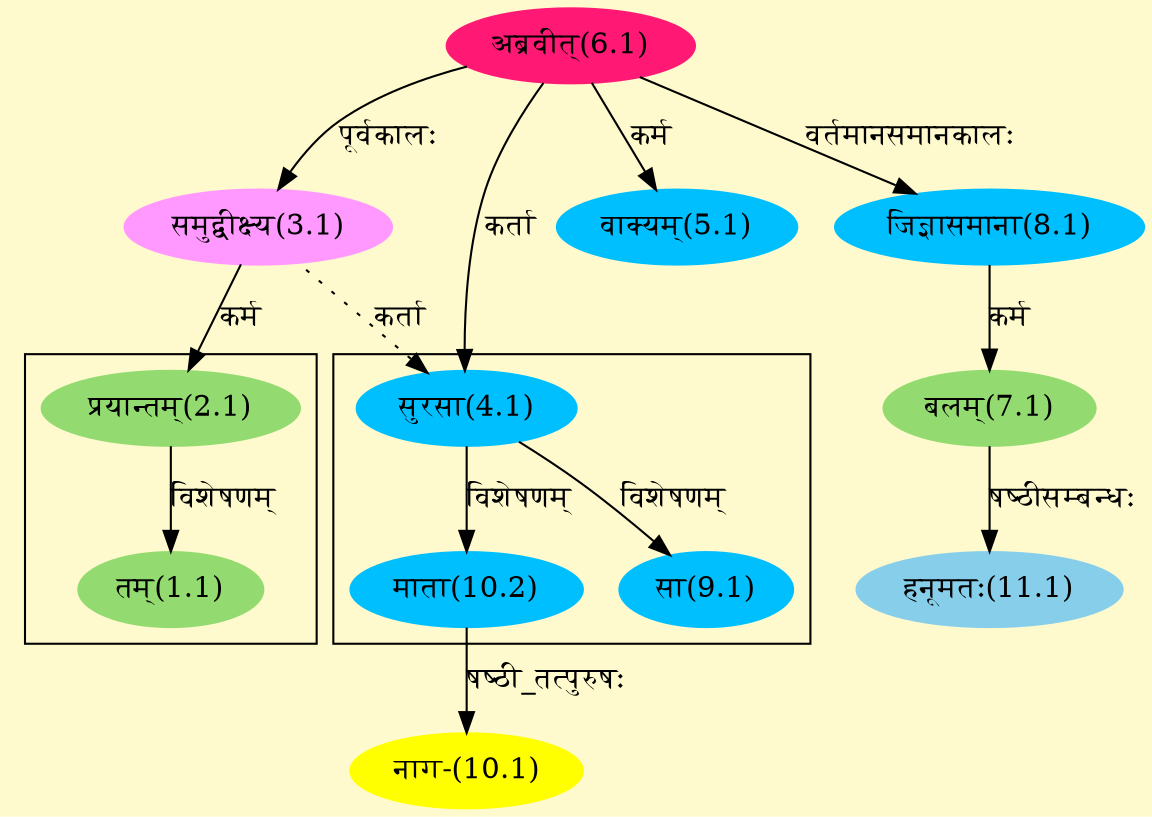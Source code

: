 digraph G{
rankdir=BT;
 compound=true;
 bgcolor="lemonchiffon1";

subgraph cluster_1{
Node1_1 [style=filled, color="#93DB70" label = "तम्(1.1)"]
Node2_1 [style=filled, color="#93DB70" label = "प्रयान्तम्(2.1)"]

}

subgraph cluster_2{
Node9_1 [style=filled, color="#00BFFF" label = "सा(9.1)"]
Node4_1 [style=filled, color="#00BFFF" label = "सुरसा(4.1)"]
Node10_2 [style=filled, color="#00BFFF" label = "माता(10.2)"]

}
Node2_1 [style=filled, color="#93DB70" label = "प्रयान्तम्(2.1)"]
Node3_1 [style=filled, color="#FF99FF" label = "समुद्वीक्ष्य(3.1)"]
Node6_1 [style=filled, color="#FF1975" label = "अब्रवीत्(6.1)"]
Node4_1 [style=filled, color="#00BFFF" label = "सुरसा(4.1)"]
Node5_1 [style=filled, color="#00BFFF" label = "वाक्यम्(5.1)"]
Node [style=filled, color="" label = "()"]
Node7_1 [style=filled, color="#93DB70" label = "बलम्(7.1)"]
Node8_1 [style=filled, color="#00BFFF" label = "जिज्ञासमाना(8.1)"]
Node10_1 [style=filled, color="#FFFF00" label = "नाग-(10.1)"]
Node10_2 [style=filled, color="#00BFFF" label = "माता(10.2)"]
Node11_1 [style=filled, color="#87CEEB" label = "हनूमतः(11.1)"]
/* Start of Relations section */

Node1_1 -> Node2_1 [  label="विशेषणम्"  dir="back" ]
Node2_1 -> Node3_1 [  label="कर्म"  dir="back" ]
Node3_1 -> Node6_1 [  label="पूर्वकालः"  dir="back" ]
Node4_1 -> Node6_1 [  label="कर्ता"  dir="back" ]
Node4_1 -> Node3_1 [ style=dotted label="कर्ता"  dir="back" ]
Node5_1 -> Node6_1 [  label="कर्म"  dir="back" ]
Node7_1 -> Node8_1 [  label="कर्म"  dir="back" ]
Node8_1 -> Node6_1 [  label="वर्तमानसमानकालः"  dir="back" ]
Node9_1 -> Node4_1 [  label="विशेषणम्"  dir="back" ]
Node10_1 -> Node10_2 [  label="षष्ठी_तत्पुरुषः"  dir="back" ]
Node10_2 -> Node4_1 [  label="विशेषणम्"  dir="back" ]
Node11_1 -> Node7_1 [  label="षष्ठीसम्बन्धः"  dir="back" ]
}
